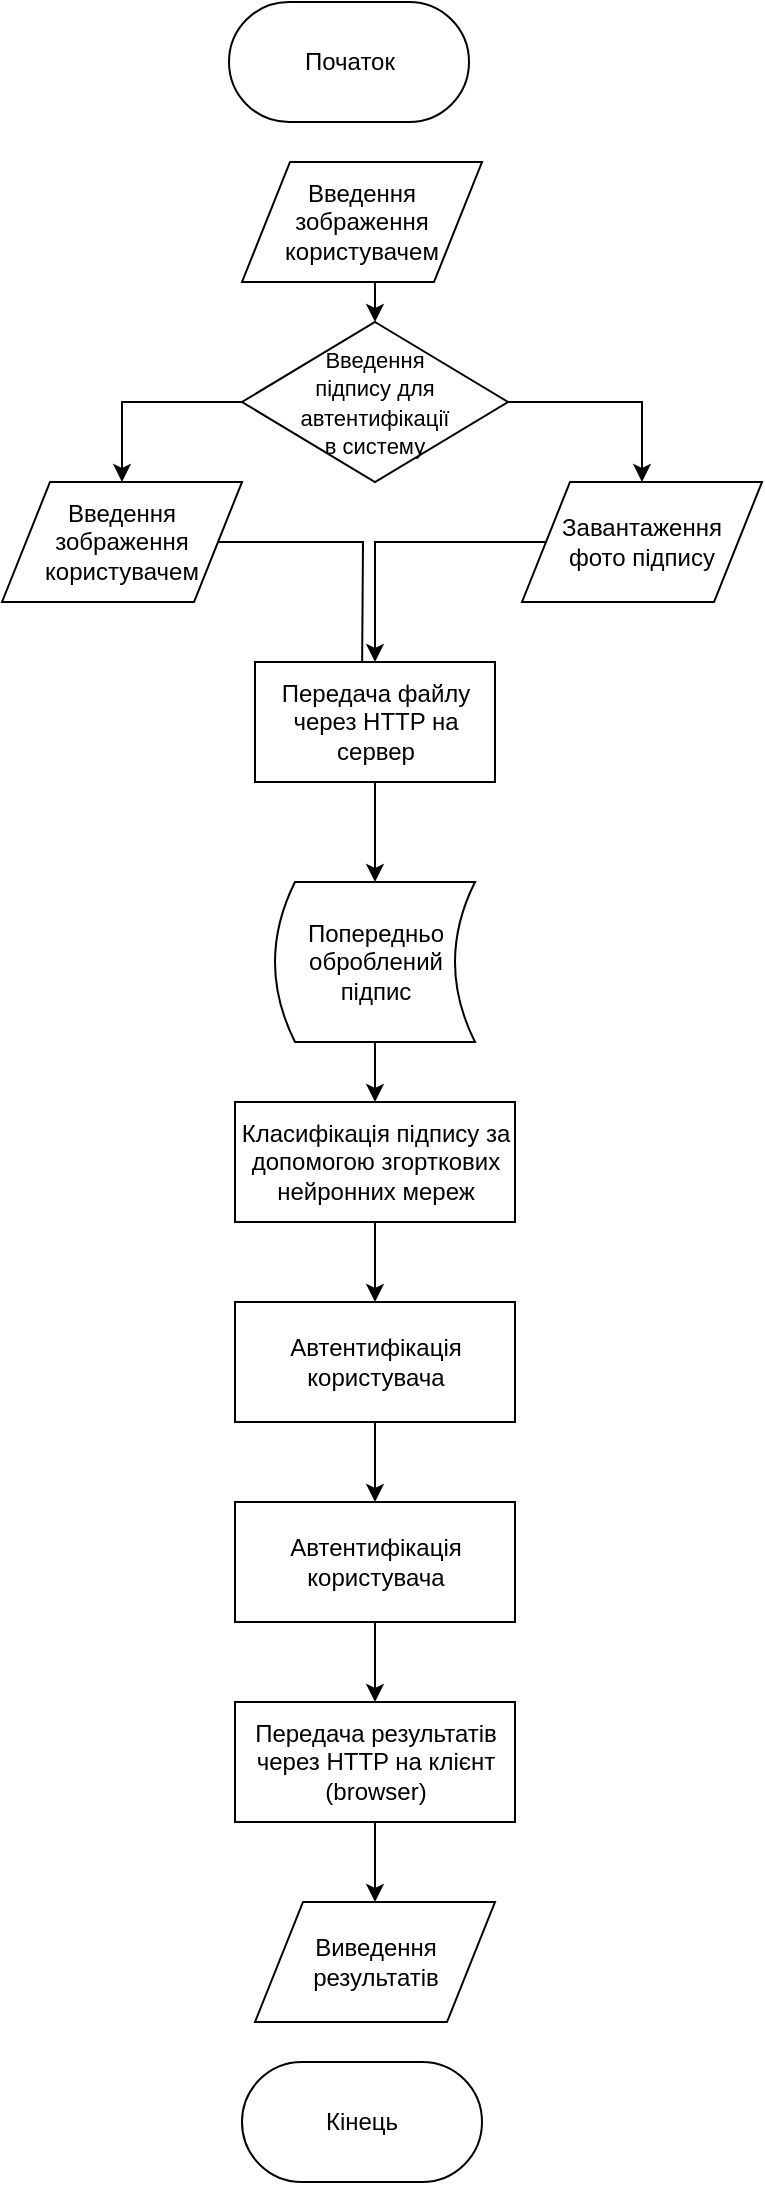 <mxfile version="12.3.6" type="github" pages="1">
  <diagram id="zkXn4RVuS-L6H37CngDO" name="Page-1">
    <mxGraphModel dx="946" dy="623" grid="1" gridSize="10" guides="1" tooltips="1" connect="1" arrows="1" fold="1" page="1" pageScale="1" pageWidth="827" pageHeight="1169" math="0" shadow="0">
      <root>
        <mxCell id="0"/>
        <mxCell id="1" parent="0"/>
        <mxCell id="jc2Q8qop1ivfg6fNYz0a-20" style="edgeStyle=orthogonalEdgeStyle;rounded=0;orthogonalLoop=1;jettySize=auto;html=1;exitX=1;exitY=0.5;exitDx=0;exitDy=0;" parent="1" source="jc2Q8qop1ivfg6fNYz0a-1" edge="1">
          <mxGeometry relative="1" as="geometry">
            <mxPoint x="370" y="360" as="targetPoint"/>
          </mxGeometry>
        </mxCell>
        <mxCell id="jc2Q8qop1ivfg6fNYz0a-1" value="Введення зображення користувачем" style="shape=parallelogram;perimeter=parallelogramPerimeter;whiteSpace=wrap;html=1;" parent="1" vertex="1">
          <mxGeometry x="190" y="260" width="120" height="60" as="geometry"/>
        </mxCell>
        <mxCell id="jc2Q8qop1ivfg6fNYz0a-19" style="edgeStyle=orthogonalEdgeStyle;rounded=0;orthogonalLoop=1;jettySize=auto;html=1;exitX=0;exitY=0.5;exitDx=0;exitDy=0;entryX=0.5;entryY=0;entryDx=0;entryDy=0;" parent="1" source="jc2Q8qop1ivfg6fNYz0a-2" target="jc2Q8qop1ivfg6fNYz0a-5" edge="1">
          <mxGeometry relative="1" as="geometry"/>
        </mxCell>
        <mxCell id="jc2Q8qop1ivfg6fNYz0a-2" value="Завантаження&lt;br&gt;фото підпису" style="shape=parallelogram;perimeter=parallelogramPerimeter;whiteSpace=wrap;html=1;" parent="1" vertex="1">
          <mxGeometry x="450" y="260" width="120" height="60" as="geometry"/>
        </mxCell>
        <mxCell id="jc2Q8qop1ivfg6fNYz0a-18" style="edgeStyle=orthogonalEdgeStyle;rounded=0;orthogonalLoop=1;jettySize=auto;html=1;exitX=0.5;exitY=1;exitDx=0;exitDy=0;entryX=0.5;entryY=0;entryDx=0;entryDy=0;" parent="1" source="jc2Q8qop1ivfg6fNYz0a-3" target="jc2Q8qop1ivfg6fNYz0a-6" edge="1">
          <mxGeometry relative="1" as="geometry"/>
        </mxCell>
        <mxCell id="jc2Q8qop1ivfg6fNYz0a-3" value="Попередньо оброблений підпис" style="shape=dataStorage;whiteSpace=wrap;html=1;" parent="1" vertex="1">
          <mxGeometry x="326.5" y="460" width="100" height="80" as="geometry"/>
        </mxCell>
        <mxCell id="jc2Q8qop1ivfg6fNYz0a-17" style="edgeStyle=orthogonalEdgeStyle;rounded=0;orthogonalLoop=1;jettySize=auto;html=1;exitX=0.5;exitY=1;exitDx=0;exitDy=0;entryX=0.5;entryY=0;entryDx=0;entryDy=0;" parent="1" source="jc2Q8qop1ivfg6fNYz0a-5" target="jc2Q8qop1ivfg6fNYz0a-3" edge="1">
          <mxGeometry relative="1" as="geometry"/>
        </mxCell>
        <mxCell id="jc2Q8qop1ivfg6fNYz0a-5" value="Передача файлу через HTTP на сервер" style="rounded=0;whiteSpace=wrap;html=1;" parent="1" vertex="1">
          <mxGeometry x="316.5" y="350" width="120" height="60" as="geometry"/>
        </mxCell>
        <mxCell id="jc2Q8qop1ivfg6fNYz0a-8" value="" style="edgeStyle=orthogonalEdgeStyle;rounded=0;orthogonalLoop=1;jettySize=auto;html=1;" parent="1" source="jc2Q8qop1ivfg6fNYz0a-6" target="jc2Q8qop1ivfg6fNYz0a-7" edge="1">
          <mxGeometry relative="1" as="geometry"/>
        </mxCell>
        <mxCell id="jc2Q8qop1ivfg6fNYz0a-6" value="Класифікація підпису за допомогою згорткових нейронних мереж" style="rounded=0;whiteSpace=wrap;html=1;" parent="1" vertex="1">
          <mxGeometry x="306.5" y="570" width="140" height="60" as="geometry"/>
        </mxCell>
        <mxCell id="jc2Q8qop1ivfg6fNYz0a-11" value="" style="edgeStyle=orthogonalEdgeStyle;rounded=0;orthogonalLoop=1;jettySize=auto;html=1;" parent="1" source="jc2Q8qop1ivfg6fNYz0a-7" target="jc2Q8qop1ivfg6fNYz0a-10" edge="1">
          <mxGeometry relative="1" as="geometry"/>
        </mxCell>
        <mxCell id="jc2Q8qop1ivfg6fNYz0a-7" value="Автентифікація користувача" style="rounded=0;whiteSpace=wrap;html=1;" parent="1" vertex="1">
          <mxGeometry x="306.5" y="670" width="140" height="60" as="geometry"/>
        </mxCell>
        <mxCell id="jc2Q8qop1ivfg6fNYz0a-24" value="" style="edgeStyle=orthogonalEdgeStyle;rounded=0;orthogonalLoop=1;jettySize=auto;html=1;" parent="1" source="jc2Q8qop1ivfg6fNYz0a-10" target="jc2Q8qop1ivfg6fNYz0a-23" edge="1">
          <mxGeometry relative="1" as="geometry"/>
        </mxCell>
        <mxCell id="jc2Q8qop1ivfg6fNYz0a-10" value="Автентифікація користувача" style="rounded=0;whiteSpace=wrap;html=1;" parent="1" vertex="1">
          <mxGeometry x="306.5" y="770" width="140" height="60" as="geometry"/>
        </mxCell>
        <mxCell id="jc2Q8qop1ivfg6fNYz0a-25" style="edgeStyle=orthogonalEdgeStyle;rounded=0;orthogonalLoop=1;jettySize=auto;html=1;exitX=0.5;exitY=1;exitDx=0;exitDy=0;entryX=0.5;entryY=0;entryDx=0;entryDy=0;" parent="1" source="jc2Q8qop1ivfg6fNYz0a-23" target="jc2Q8qop1ivfg6fNYz0a-12" edge="1">
          <mxGeometry relative="1" as="geometry"/>
        </mxCell>
        <mxCell id="jc2Q8qop1ivfg6fNYz0a-23" value="Передача результатів через HTTP на клієнт (browser)" style="rounded=0;whiteSpace=wrap;html=1;" parent="1" vertex="1">
          <mxGeometry x="306.5" y="870" width="140" height="60" as="geometry"/>
        </mxCell>
        <mxCell id="jc2Q8qop1ivfg6fNYz0a-12" value="Виведення результатів" style="shape=parallelogram;perimeter=parallelogramPerimeter;whiteSpace=wrap;html=1;" parent="1" vertex="1">
          <mxGeometry x="316.5" y="970" width="120" height="60" as="geometry"/>
        </mxCell>
        <mxCell id="lAHghHZeZl1vqNHfp9Ap-2" style="edgeStyle=orthogonalEdgeStyle;rounded=0;orthogonalLoop=1;jettySize=auto;html=1;entryX=0.5;entryY=0;entryDx=0;entryDy=0;" edge="1" parent="1" source="jc2Q8qop1ivfg6fNYz0a-15" target="jc2Q8qop1ivfg6fNYz0a-2">
          <mxGeometry relative="1" as="geometry"/>
        </mxCell>
        <mxCell id="lAHghHZeZl1vqNHfp9Ap-3" style="edgeStyle=orthogonalEdgeStyle;rounded=0;orthogonalLoop=1;jettySize=auto;html=1;entryX=0.5;entryY=0;entryDx=0;entryDy=0;" edge="1" parent="1" source="jc2Q8qop1ivfg6fNYz0a-15" target="jc2Q8qop1ivfg6fNYz0a-1">
          <mxGeometry relative="1" as="geometry">
            <Array as="points">
              <mxPoint x="250" y="220"/>
            </Array>
          </mxGeometry>
        </mxCell>
        <mxCell id="jc2Q8qop1ivfg6fNYz0a-15" value="&lt;font style=&quot;font-size: 11px&quot;&gt;Введення&lt;br&gt;підпису для автентифікації&lt;br&gt;в систему&lt;/font&gt;" style="rhombus;whiteSpace=wrap;html=1;" parent="1" vertex="1">
          <mxGeometry x="310" y="180" width="133" height="80" as="geometry"/>
        </mxCell>
        <mxCell id="lAHghHZeZl1vqNHfp9Ap-4" style="edgeStyle=orthogonalEdgeStyle;rounded=0;orthogonalLoop=1;jettySize=auto;html=1;exitX=0.5;exitY=1;exitDx=0;exitDy=0;entryX=0.5;entryY=0;entryDx=0;entryDy=0;" edge="1" parent="1" source="lAHghHZeZl1vqNHfp9Ap-1" target="jc2Q8qop1ivfg6fNYz0a-15">
          <mxGeometry relative="1" as="geometry"/>
        </mxCell>
        <mxCell id="lAHghHZeZl1vqNHfp9Ap-1" value="Введення зображення користувачем" style="shape=parallelogram;perimeter=parallelogramPerimeter;whiteSpace=wrap;html=1;" vertex="1" parent="1">
          <mxGeometry x="310" y="100" width="120" height="60" as="geometry"/>
        </mxCell>
        <mxCell id="lAHghHZeZl1vqNHfp9Ap-5" value="Початок" style="rounded=1;whiteSpace=wrap;html=1;arcSize=50;" vertex="1" parent="1">
          <mxGeometry x="303.5" y="20" width="120" height="60" as="geometry"/>
        </mxCell>
        <mxCell id="lAHghHZeZl1vqNHfp9Ap-8" value="Кінець" style="rounded=1;whiteSpace=wrap;html=1;arcSize=50;" vertex="1" parent="1">
          <mxGeometry x="310" y="1050" width="120" height="60" as="geometry"/>
        </mxCell>
      </root>
    </mxGraphModel>
  </diagram>
</mxfile>
